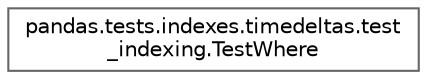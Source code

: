 digraph "Graphical Class Hierarchy"
{
 // LATEX_PDF_SIZE
  bgcolor="transparent";
  edge [fontname=Helvetica,fontsize=10,labelfontname=Helvetica,labelfontsize=10];
  node [fontname=Helvetica,fontsize=10,shape=box,height=0.2,width=0.4];
  rankdir="LR";
  Node0 [id="Node000000",label="pandas.tests.indexes.timedeltas.test\l_indexing.TestWhere",height=0.2,width=0.4,color="grey40", fillcolor="white", style="filled",URL="$d9/d88/classpandas_1_1tests_1_1indexes_1_1timedeltas_1_1test__indexing_1_1TestWhere.html",tooltip=" "];
}
